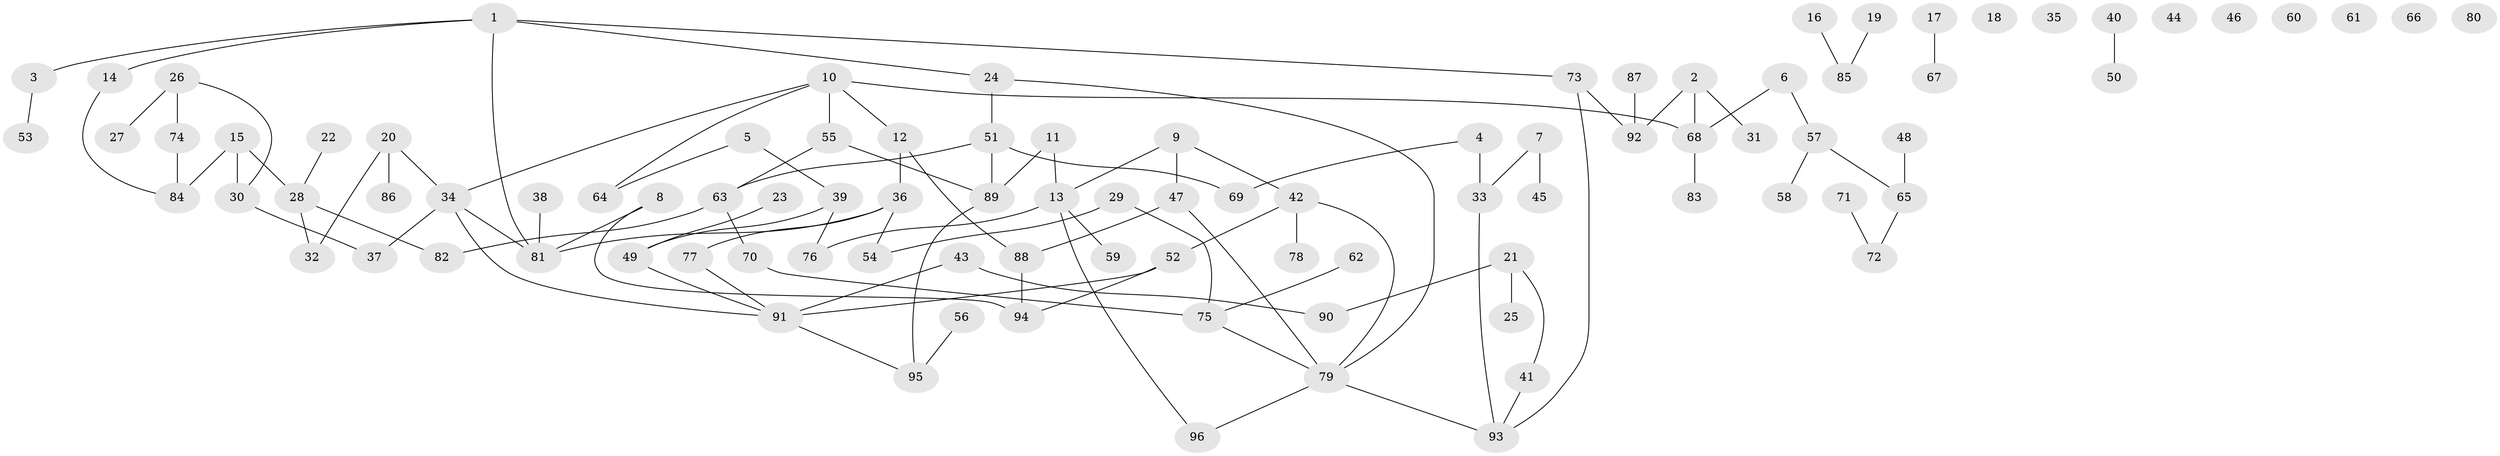 // coarse degree distribution, {6: 0.04918032786885246, 2: 0.22950819672131148, 1: 0.21311475409836064, 4: 0.09836065573770492, 5: 0.11475409836065574, 3: 0.11475409836065574, 0: 0.16393442622950818, 7: 0.01639344262295082}
// Generated by graph-tools (version 1.1) at 2025/41/03/06/25 10:41:20]
// undirected, 96 vertices, 108 edges
graph export_dot {
graph [start="1"]
  node [color=gray90,style=filled];
  1;
  2;
  3;
  4;
  5;
  6;
  7;
  8;
  9;
  10;
  11;
  12;
  13;
  14;
  15;
  16;
  17;
  18;
  19;
  20;
  21;
  22;
  23;
  24;
  25;
  26;
  27;
  28;
  29;
  30;
  31;
  32;
  33;
  34;
  35;
  36;
  37;
  38;
  39;
  40;
  41;
  42;
  43;
  44;
  45;
  46;
  47;
  48;
  49;
  50;
  51;
  52;
  53;
  54;
  55;
  56;
  57;
  58;
  59;
  60;
  61;
  62;
  63;
  64;
  65;
  66;
  67;
  68;
  69;
  70;
  71;
  72;
  73;
  74;
  75;
  76;
  77;
  78;
  79;
  80;
  81;
  82;
  83;
  84;
  85;
  86;
  87;
  88;
  89;
  90;
  91;
  92;
  93;
  94;
  95;
  96;
  1 -- 3;
  1 -- 14;
  1 -- 24;
  1 -- 73;
  1 -- 81;
  2 -- 31;
  2 -- 68;
  2 -- 92;
  3 -- 53;
  4 -- 33;
  4 -- 69;
  5 -- 39;
  5 -- 64;
  6 -- 57;
  6 -- 68;
  7 -- 33;
  7 -- 45;
  8 -- 81;
  8 -- 94;
  9 -- 13;
  9 -- 42;
  9 -- 47;
  10 -- 12;
  10 -- 34;
  10 -- 55;
  10 -- 64;
  10 -- 68;
  11 -- 13;
  11 -- 89;
  12 -- 36;
  12 -- 88;
  13 -- 59;
  13 -- 76;
  13 -- 96;
  14 -- 84;
  15 -- 28;
  15 -- 30;
  15 -- 84;
  16 -- 85;
  17 -- 67;
  19 -- 85;
  20 -- 32;
  20 -- 34;
  20 -- 86;
  21 -- 25;
  21 -- 41;
  21 -- 90;
  22 -- 28;
  23 -- 49;
  24 -- 51;
  24 -- 79;
  26 -- 27;
  26 -- 30;
  26 -- 74;
  28 -- 32;
  28 -- 82;
  29 -- 54;
  29 -- 75;
  30 -- 37;
  33 -- 93;
  34 -- 37;
  34 -- 81;
  34 -- 91;
  36 -- 54;
  36 -- 77;
  36 -- 81;
  38 -- 81;
  39 -- 49;
  39 -- 76;
  40 -- 50;
  41 -- 93;
  42 -- 52;
  42 -- 78;
  42 -- 79;
  43 -- 90;
  43 -- 91;
  47 -- 79;
  47 -- 88;
  48 -- 65;
  49 -- 91;
  51 -- 63;
  51 -- 69;
  51 -- 89;
  52 -- 91;
  52 -- 94;
  55 -- 63;
  55 -- 89;
  56 -- 95;
  57 -- 58;
  57 -- 65;
  62 -- 75;
  63 -- 70;
  63 -- 82;
  65 -- 72;
  68 -- 83;
  70 -- 75;
  71 -- 72;
  73 -- 92;
  73 -- 93;
  74 -- 84;
  75 -- 79;
  77 -- 91;
  79 -- 93;
  79 -- 96;
  87 -- 92;
  88 -- 94;
  89 -- 95;
  91 -- 95;
}
